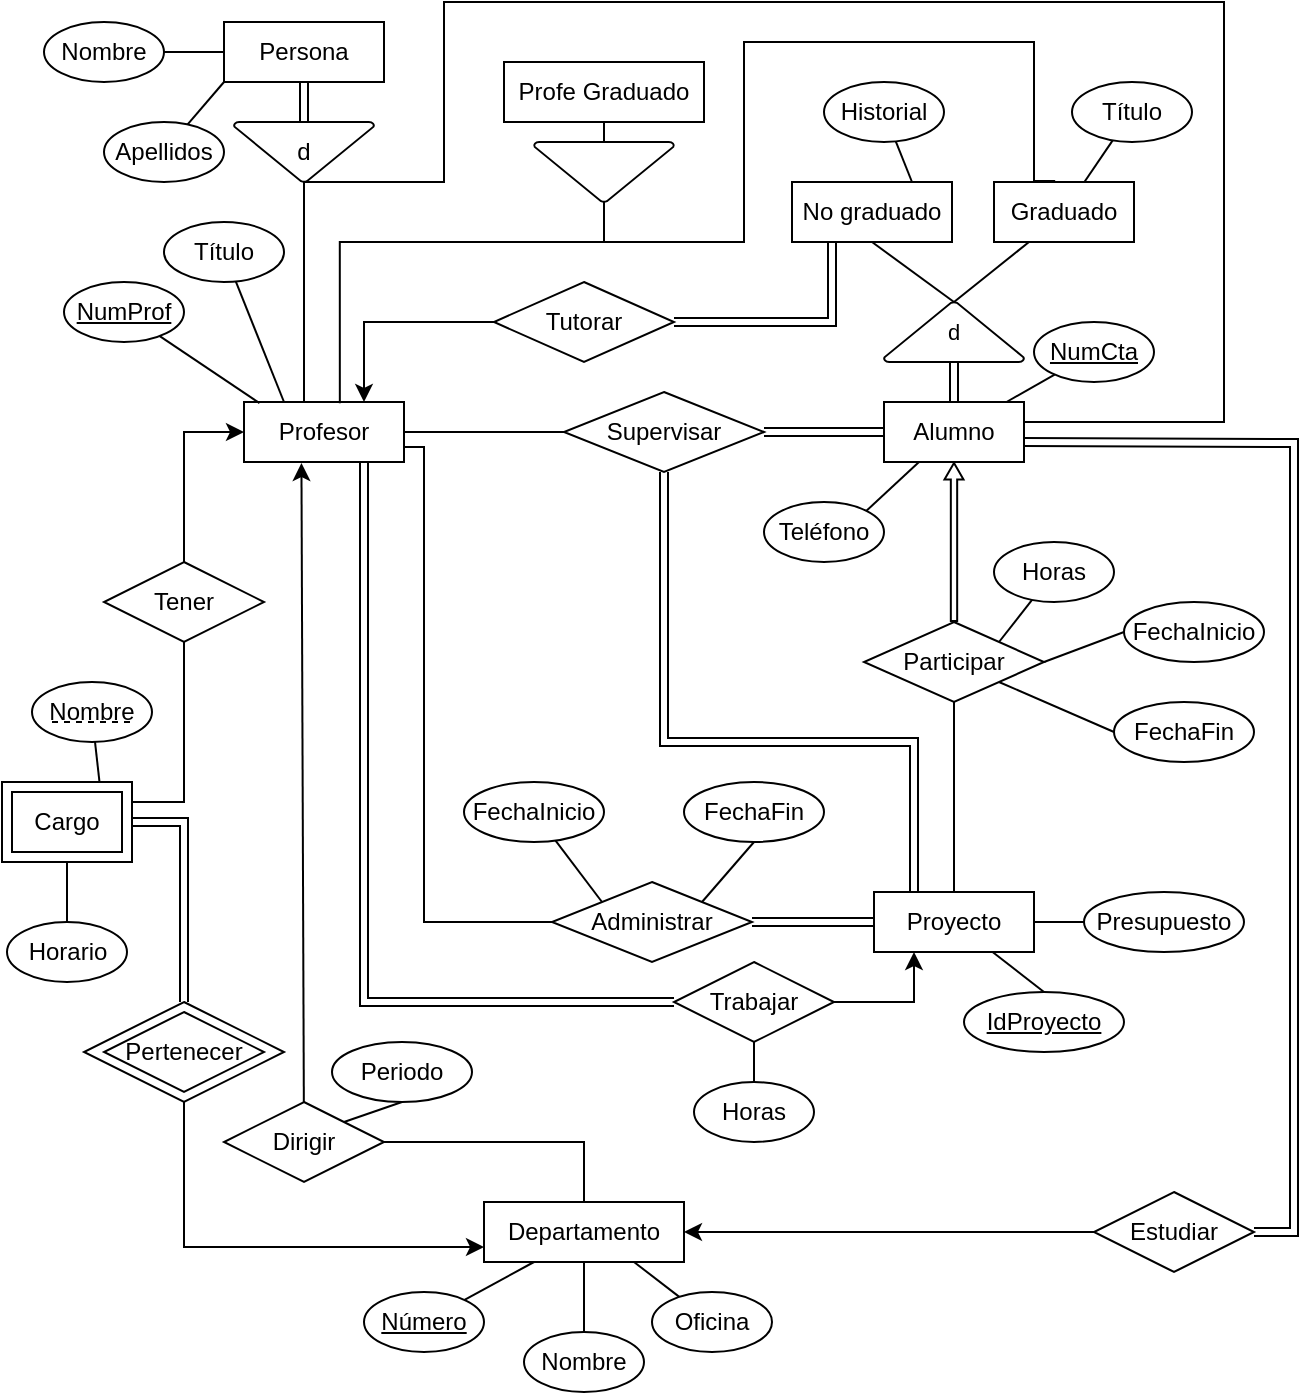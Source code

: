 <mxfile version="24.7.12">
  <diagram name="Correccion" id="ho7dIMkxDLL8sZFjTB60">
    <mxGraphModel dx="794" dy="412" grid="1" gridSize="10" guides="1" tooltips="1" connect="1" arrows="1" fold="1" page="1" pageScale="1" pageWidth="827" pageHeight="1169" math="0" shadow="0">
      <root>
        <mxCell id="zCo-Fr-tj9pHquTwQaES-0" />
        <mxCell id="zCo-Fr-tj9pHquTwQaES-1" parent="zCo-Fr-tj9pHquTwQaES-0" />
        <mxCell id="zCo-Fr-tj9pHquTwQaES-2" style="edgeStyle=orthogonalEdgeStyle;rounded=0;orthogonalLoop=1;jettySize=auto;html=1;entryX=0.5;entryY=1;entryDx=0;entryDy=0;strokeColor=default;align=center;verticalAlign=middle;fontFamily=Helvetica;fontSize=11;fontColor=default;labelBackgroundColor=default;endArrow=none;endFill=0;startArrow=classic;startFill=1;exitX=0;exitY=0.75;exitDx=0;exitDy=0;startWidth=5.6;" parent="zCo-Fr-tj9pHquTwQaES-1" source="zCo-Fr-tj9pHquTwQaES-4" target="zCo-Fr-tj9pHquTwQaES-88" edge="1">
          <mxGeometry relative="1" as="geometry" />
        </mxCell>
        <mxCell id="zCo-Fr-tj9pHquTwQaES-3" style="edgeStyle=orthogonalEdgeStyle;shape=connector;rounded=0;orthogonalLoop=1;jettySize=auto;html=1;entryX=0;entryY=0.5;entryDx=0;entryDy=0;strokeColor=default;align=center;verticalAlign=middle;fontFamily=Helvetica;fontSize=11;fontColor=default;labelBackgroundColor=default;endArrow=none;endFill=0;startArrow=classic;startFill=1;" parent="zCo-Fr-tj9pHquTwQaES-1" source="zCo-Fr-tj9pHquTwQaES-4" target="zCo-Fr-tj9pHquTwQaES-16" edge="1">
          <mxGeometry relative="1" as="geometry" />
        </mxCell>
        <mxCell id="zCo-Fr-tj9pHquTwQaES-4" value="Departamento" style="rounded=0;whiteSpace=wrap;html=1;" parent="zCo-Fr-tj9pHquTwQaES-1" vertex="1">
          <mxGeometry x="381" y="810" width="100" height="30" as="geometry" />
        </mxCell>
        <mxCell id="zCo-Fr-tj9pHquTwQaES-5" style="edgeStyle=orthogonalEdgeStyle;shape=link;rounded=0;orthogonalLoop=1;jettySize=auto;html=1;entryX=1;entryY=0.5;entryDx=0;entryDy=0;strokeColor=default;align=center;verticalAlign=middle;fontFamily=Helvetica;fontSize=11;fontColor=default;labelBackgroundColor=default;endArrow=none;endFill=0;" parent="zCo-Fr-tj9pHquTwQaES-1" target="zCo-Fr-tj9pHquTwQaES-16" edge="1">
          <mxGeometry relative="1" as="geometry">
            <mxPoint x="651" y="429.997" as="sourcePoint" />
            <mxPoint x="781" y="849.97" as="targetPoint" />
          </mxGeometry>
        </mxCell>
        <mxCell id="zCo-Fr-tj9pHquTwQaES-6" value="Alumno" style="rounded=0;whiteSpace=wrap;html=1;" parent="zCo-Fr-tj9pHquTwQaES-1" vertex="1">
          <mxGeometry x="581" y="410" width="70" height="30" as="geometry" />
        </mxCell>
        <mxCell id="zCo-Fr-tj9pHquTwQaES-7" style="edgeStyle=orthogonalEdgeStyle;shape=connector;rounded=0;orthogonalLoop=1;jettySize=auto;html=1;entryX=0;entryY=0.5;entryDx=0;entryDy=0;strokeColor=default;align=center;verticalAlign=middle;fontFamily=Helvetica;fontSize=11;fontColor=default;labelBackgroundColor=default;endArrow=none;endFill=0;exitX=1;exitY=0.75;exitDx=0;exitDy=0;" parent="zCo-Fr-tj9pHquTwQaES-1" source="zCo-Fr-tj9pHquTwQaES-12" target="zCo-Fr-tj9pHquTwQaES-18" edge="1">
          <mxGeometry relative="1" as="geometry">
            <Array as="points">
              <mxPoint x="351" y="433" />
              <mxPoint x="351" y="670" />
            </Array>
          </mxGeometry>
        </mxCell>
        <mxCell id="zCo-Fr-tj9pHquTwQaES-8" style="edgeStyle=orthogonalEdgeStyle;shape=link;rounded=0;orthogonalLoop=1;jettySize=auto;html=1;exitX=0.75;exitY=1;exitDx=0;exitDy=0;entryX=0;entryY=0.5;entryDx=0;entryDy=0;strokeColor=default;align=center;verticalAlign=middle;fontFamily=Helvetica;fontSize=11;fontColor=default;labelBackgroundColor=default;endArrow=none;endFill=0;" parent="zCo-Fr-tj9pHquTwQaES-1" source="zCo-Fr-tj9pHquTwQaES-12" target="zCo-Fr-tj9pHquTwQaES-20" edge="1">
          <mxGeometry relative="1" as="geometry" />
        </mxCell>
        <mxCell id="zCo-Fr-tj9pHquTwQaES-9" style="shape=connector;rounded=0;orthogonalLoop=1;jettySize=auto;html=1;exitX=0.359;exitY=1.017;exitDx=0;exitDy=0;strokeColor=default;align=center;verticalAlign=middle;fontFamily=Helvetica;fontSize=11;fontColor=default;labelBackgroundColor=default;endArrow=none;endFill=0;exitPerimeter=0;startArrow=classic;startFill=1;" parent="zCo-Fr-tj9pHquTwQaES-1" source="zCo-Fr-tj9pHquTwQaES-12" target="zCo-Fr-tj9pHquTwQaES-81" edge="1">
          <mxGeometry relative="1" as="geometry" />
        </mxCell>
        <mxCell id="zCo-Fr-tj9pHquTwQaES-10" style="edgeStyle=orthogonalEdgeStyle;shape=connector;rounded=0;orthogonalLoop=1;jettySize=auto;html=1;entryX=0;entryY=0.5;entryDx=0;entryDy=0;strokeColor=default;align=center;verticalAlign=middle;fontFamily=Helvetica;fontSize=11;fontColor=default;labelBackgroundColor=default;endArrow=none;endFill=0;startArrow=none;startFill=0;" parent="zCo-Fr-tj9pHquTwQaES-1" source="zCo-Fr-tj9pHquTwQaES-12" target="zCo-Fr-tj9pHquTwQaES-86" edge="1">
          <mxGeometry relative="1" as="geometry" />
        </mxCell>
        <mxCell id="zCo-Fr-tj9pHquTwQaES-12" value="Profesor" style="rounded=0;whiteSpace=wrap;html=1;" parent="zCo-Fr-tj9pHquTwQaES-1" vertex="1">
          <mxGeometry x="261" y="410" width="80" height="30" as="geometry" />
        </mxCell>
        <mxCell id="zCo-Fr-tj9pHquTwQaES-13" style="edgeStyle=none;shape=connector;rounded=0;orthogonalLoop=1;jettySize=auto;html=1;entryX=0;entryY=0.5;entryDx=0;entryDy=0;strokeColor=default;align=center;verticalAlign=middle;fontFamily=Helvetica;fontSize=11;fontColor=default;labelBackgroundColor=default;endArrow=none;endFill=0;" parent="zCo-Fr-tj9pHquTwQaES-1" source="zCo-Fr-tj9pHquTwQaES-15" target="zCo-Fr-tj9pHquTwQaES-36" edge="1">
          <mxGeometry relative="1" as="geometry" />
        </mxCell>
        <mxCell id="zCo-Fr-tj9pHquTwQaES-14" style="edgeStyle=none;shape=connector;rounded=0;orthogonalLoop=1;jettySize=auto;html=1;entryX=0.5;entryY=0;entryDx=0;entryDy=0;strokeColor=default;align=center;verticalAlign=middle;fontFamily=Helvetica;fontSize=11;fontColor=default;labelBackgroundColor=default;endArrow=none;endFill=0;" parent="zCo-Fr-tj9pHquTwQaES-1" source="zCo-Fr-tj9pHquTwQaES-15" target="zCo-Fr-tj9pHquTwQaES-37" edge="1">
          <mxGeometry relative="1" as="geometry" />
        </mxCell>
        <mxCell id="zCo-Fr-tj9pHquTwQaES-15" value="Proyecto" style="rounded=0;whiteSpace=wrap;html=1;" parent="zCo-Fr-tj9pHquTwQaES-1" vertex="1">
          <mxGeometry x="576" y="655" width="80" height="30" as="geometry" />
        </mxCell>
        <mxCell id="zCo-Fr-tj9pHquTwQaES-16" value="Estudiar" style="rhombus;whiteSpace=wrap;html=1;" parent="zCo-Fr-tj9pHquTwQaES-1" vertex="1">
          <mxGeometry x="686" y="805" width="80" height="40" as="geometry" />
        </mxCell>
        <mxCell id="zCo-Fr-tj9pHquTwQaES-17" style="edgeStyle=orthogonalEdgeStyle;shape=link;rounded=0;orthogonalLoop=1;jettySize=auto;html=1;entryX=0;entryY=0.5;entryDx=0;entryDy=0;strokeColor=default;align=center;verticalAlign=middle;fontFamily=Helvetica;fontSize=11;fontColor=default;labelBackgroundColor=default;endArrow=none;endFill=0;" parent="zCo-Fr-tj9pHquTwQaES-1" source="zCo-Fr-tj9pHquTwQaES-18" target="zCo-Fr-tj9pHquTwQaES-15" edge="1">
          <mxGeometry relative="1" as="geometry" />
        </mxCell>
        <mxCell id="zCo-Fr-tj9pHquTwQaES-18" value="Administrar" style="rhombus;whiteSpace=wrap;html=1;" parent="zCo-Fr-tj9pHquTwQaES-1" vertex="1">
          <mxGeometry x="415" y="650" width="100" height="40" as="geometry" />
        </mxCell>
        <mxCell id="zCo-Fr-tj9pHquTwQaES-19" style="shape=connector;rounded=0;orthogonalLoop=1;jettySize=auto;html=1;entryX=0.25;entryY=1;entryDx=0;entryDy=0;strokeColor=default;align=center;verticalAlign=middle;fontFamily=Helvetica;fontSize=11;fontColor=default;labelBackgroundColor=default;endArrow=classic;endFill=1;edgeStyle=orthogonalEdgeStyle;exitX=1;exitY=0.5;exitDx=0;exitDy=0;" parent="zCo-Fr-tj9pHquTwQaES-1" source="zCo-Fr-tj9pHquTwQaES-20" target="zCo-Fr-tj9pHquTwQaES-15" edge="1">
          <mxGeometry relative="1" as="geometry">
            <Array as="points">
              <mxPoint x="596" y="710" />
            </Array>
          </mxGeometry>
        </mxCell>
        <mxCell id="zCo-Fr-tj9pHquTwQaES-20" value="Trabajar" style="rhombus;whiteSpace=wrap;html=1;" parent="zCo-Fr-tj9pHquTwQaES-1" vertex="1">
          <mxGeometry x="476" y="690" width="80" height="40" as="geometry" />
        </mxCell>
        <mxCell id="zCo-Fr-tj9pHquTwQaES-21" style="edgeStyle=orthogonalEdgeStyle;shape=connector;rounded=0;orthogonalLoop=1;jettySize=auto;html=1;entryX=0.5;entryY=0;entryDx=0;entryDy=0;strokeColor=default;align=center;verticalAlign=middle;fontFamily=Helvetica;fontSize=11;fontColor=default;labelBackgroundColor=default;endArrow=none;endFill=0;" parent="zCo-Fr-tj9pHquTwQaES-1" source="zCo-Fr-tj9pHquTwQaES-24" target="zCo-Fr-tj9pHquTwQaES-15" edge="1">
          <mxGeometry relative="1" as="geometry" />
        </mxCell>
        <mxCell id="zCo-Fr-tj9pHquTwQaES-22" style="edgeStyle=none;shape=connector;rounded=0;orthogonalLoop=1;jettySize=auto;html=1;exitX=1;exitY=0.5;exitDx=0;exitDy=0;entryX=0;entryY=0.5;entryDx=0;entryDy=0;strokeColor=default;align=center;verticalAlign=middle;fontFamily=Helvetica;fontSize=11;fontColor=default;labelBackgroundColor=default;endArrow=none;endFill=0;" parent="zCo-Fr-tj9pHquTwQaES-1" source="zCo-Fr-tj9pHquTwQaES-24" target="zCo-Fr-tj9pHquTwQaES-60" edge="1">
          <mxGeometry relative="1" as="geometry" />
        </mxCell>
        <mxCell id="zCo-Fr-tj9pHquTwQaES-23" style="edgeStyle=orthogonalEdgeStyle;rounded=0;orthogonalLoop=1;jettySize=auto;html=1;exitX=0.5;exitY=0;exitDx=0;exitDy=0;entryX=0.5;entryY=1;entryDx=0;entryDy=0;shape=flexArrow;width=3.175;endSize=2.422;endWidth=5.341;" parent="zCo-Fr-tj9pHquTwQaES-1" source="zCo-Fr-tj9pHquTwQaES-24" target="zCo-Fr-tj9pHquTwQaES-6" edge="1">
          <mxGeometry relative="1" as="geometry" />
        </mxCell>
        <mxCell id="zCo-Fr-tj9pHquTwQaES-24" value="Participar" style="rhombus;whiteSpace=wrap;html=1;" parent="zCo-Fr-tj9pHquTwQaES-1" vertex="1">
          <mxGeometry x="571" y="520" width="90" height="40" as="geometry" />
        </mxCell>
        <mxCell id="zCo-Fr-tj9pHquTwQaES-25" style="edgeStyle=none;shape=connector;rounded=0;orthogonalLoop=1;jettySize=auto;html=1;entryX=0.5;entryY=1;entryDx=0;entryDy=0;strokeColor=default;align=center;verticalAlign=middle;fontFamily=Helvetica;fontSize=11;fontColor=default;labelBackgroundColor=default;endArrow=none;endFill=0;" parent="zCo-Fr-tj9pHquTwQaES-1" source="zCo-Fr-tj9pHquTwQaES-26" target="zCo-Fr-tj9pHquTwQaES-4" edge="1">
          <mxGeometry relative="1" as="geometry" />
        </mxCell>
        <mxCell id="zCo-Fr-tj9pHquTwQaES-26" value="Nombre" style="ellipse;whiteSpace=wrap;html=1;" parent="zCo-Fr-tj9pHquTwQaES-1" vertex="1">
          <mxGeometry x="401" y="875" width="60" height="30" as="geometry" />
        </mxCell>
        <mxCell id="zCo-Fr-tj9pHquTwQaES-27" style="edgeStyle=none;shape=connector;rounded=0;orthogonalLoop=1;jettySize=auto;html=1;entryX=1;entryY=0.5;entryDx=0;entryDy=0;strokeColor=default;align=center;verticalAlign=middle;fontFamily=Helvetica;fontSize=11;fontColor=default;labelBackgroundColor=default;endArrow=none;endFill=0;" parent="zCo-Fr-tj9pHquTwQaES-1" source="zCo-Fr-tj9pHquTwQaES-28" target="zCo-Fr-tj9pHquTwQaES-44" edge="1">
          <mxGeometry relative="1" as="geometry" />
        </mxCell>
        <mxCell id="zCo-Fr-tj9pHquTwQaES-28" value="Nombre" style="ellipse;whiteSpace=wrap;html=1;" parent="zCo-Fr-tj9pHquTwQaES-1" vertex="1">
          <mxGeometry x="161" y="220" width="60" height="30" as="geometry" />
        </mxCell>
        <mxCell id="zCo-Fr-tj9pHquTwQaES-29" value="Oficina" style="ellipse;whiteSpace=wrap;html=1;" parent="zCo-Fr-tj9pHquTwQaES-1" vertex="1">
          <mxGeometry x="465" y="855" width="60" height="30" as="geometry" />
        </mxCell>
        <mxCell id="zCo-Fr-tj9pHquTwQaES-30" style="rounded=0;orthogonalLoop=1;jettySize=auto;html=1;endArrow=none;endFill=0;entryX=0.25;entryY=1;entryDx=0;entryDy=0;" parent="zCo-Fr-tj9pHquTwQaES-1" source="zCo-Fr-tj9pHquTwQaES-31" target="zCo-Fr-tj9pHquTwQaES-4" edge="1">
          <mxGeometry relative="1" as="geometry" />
        </mxCell>
        <mxCell id="zCo-Fr-tj9pHquTwQaES-31" value="&lt;u&gt;Número&lt;/u&gt;" style="ellipse;whiteSpace=wrap;html=1;" parent="zCo-Fr-tj9pHquTwQaES-1" vertex="1">
          <mxGeometry x="321" y="855" width="60" height="30" as="geometry" />
        </mxCell>
        <mxCell id="zCo-Fr-tj9pHquTwQaES-32" style="edgeStyle=none;shape=connector;rounded=0;orthogonalLoop=1;jettySize=auto;html=1;strokeColor=default;align=center;verticalAlign=middle;fontFamily=Helvetica;fontSize=11;fontColor=default;labelBackgroundColor=default;endArrow=none;endFill=0;" parent="zCo-Fr-tj9pHquTwQaES-1" source="zCo-Fr-tj9pHquTwQaES-33" target="zCo-Fr-tj9pHquTwQaES-6" edge="1">
          <mxGeometry relative="1" as="geometry" />
        </mxCell>
        <mxCell id="zCo-Fr-tj9pHquTwQaES-33" value="&lt;u&gt;NumCta&lt;/u&gt;" style="ellipse;whiteSpace=wrap;html=1;" parent="zCo-Fr-tj9pHquTwQaES-1" vertex="1">
          <mxGeometry x="656" y="370" width="60" height="30" as="geometry" />
        </mxCell>
        <mxCell id="zCo-Fr-tj9pHquTwQaES-34" style="edgeStyle=none;shape=connector;rounded=0;orthogonalLoop=1;jettySize=auto;html=1;exitX=1;exitY=0;exitDx=0;exitDy=0;entryX=0.25;entryY=1;entryDx=0;entryDy=0;strokeColor=default;align=center;verticalAlign=middle;fontFamily=Helvetica;fontSize=11;fontColor=default;labelBackgroundColor=default;endArrow=none;endFill=0;" parent="zCo-Fr-tj9pHquTwQaES-1" source="zCo-Fr-tj9pHquTwQaES-35" target="zCo-Fr-tj9pHquTwQaES-6" edge="1">
          <mxGeometry relative="1" as="geometry" />
        </mxCell>
        <mxCell id="zCo-Fr-tj9pHquTwQaES-35" value="Teléfono" style="ellipse;whiteSpace=wrap;html=1;" parent="zCo-Fr-tj9pHquTwQaES-1" vertex="1">
          <mxGeometry x="521" y="460" width="60" height="30" as="geometry" />
        </mxCell>
        <mxCell id="zCo-Fr-tj9pHquTwQaES-36" value="Presupuesto" style="ellipse;whiteSpace=wrap;html=1;" parent="zCo-Fr-tj9pHquTwQaES-1" vertex="1">
          <mxGeometry x="681" y="655" width="80" height="30" as="geometry" />
        </mxCell>
        <mxCell id="zCo-Fr-tj9pHquTwQaES-37" value="&lt;u&gt;IdProyecto&lt;/u&gt;" style="ellipse;whiteSpace=wrap;html=1;" parent="zCo-Fr-tj9pHquTwQaES-1" vertex="1">
          <mxGeometry x="621" y="705" width="80" height="30" as="geometry" />
        </mxCell>
        <mxCell id="zCo-Fr-tj9pHquTwQaES-38" style="edgeStyle=none;shape=connector;rounded=0;orthogonalLoop=1;jettySize=auto;html=1;entryX=0.097;entryY=0.018;entryDx=0;entryDy=0;strokeColor=default;align=center;verticalAlign=middle;fontFamily=Helvetica;fontSize=11;fontColor=default;labelBackgroundColor=default;endArrow=none;endFill=0;entryPerimeter=0;" parent="zCo-Fr-tj9pHquTwQaES-1" source="zCo-Fr-tj9pHquTwQaES-39" target="zCo-Fr-tj9pHquTwQaES-12" edge="1">
          <mxGeometry relative="1" as="geometry" />
        </mxCell>
        <mxCell id="zCo-Fr-tj9pHquTwQaES-39" value="&lt;u&gt;NumProf&lt;/u&gt;" style="ellipse;whiteSpace=wrap;html=1;" parent="zCo-Fr-tj9pHquTwQaES-1" vertex="1">
          <mxGeometry x="171" y="350" width="60" height="30" as="geometry" />
        </mxCell>
        <mxCell id="zCo-Fr-tj9pHquTwQaES-40" style="edgeStyle=none;shape=connector;rounded=0;orthogonalLoop=1;jettySize=auto;html=1;entryX=0;entryY=1;entryDx=0;entryDy=0;strokeColor=default;align=center;verticalAlign=middle;fontFamily=Helvetica;fontSize=11;fontColor=default;labelBackgroundColor=default;endArrow=none;endFill=0;" parent="zCo-Fr-tj9pHquTwQaES-1" source="zCo-Fr-tj9pHquTwQaES-41" target="zCo-Fr-tj9pHquTwQaES-44" edge="1">
          <mxGeometry relative="1" as="geometry" />
        </mxCell>
        <mxCell id="zCo-Fr-tj9pHquTwQaES-41" value="Apellidos" style="ellipse;whiteSpace=wrap;html=1;" parent="zCo-Fr-tj9pHquTwQaES-1" vertex="1">
          <mxGeometry x="191" y="270" width="60" height="30" as="geometry" />
        </mxCell>
        <mxCell id="zCo-Fr-tj9pHquTwQaES-42" value="Título" style="ellipse;whiteSpace=wrap;html=1;" parent="zCo-Fr-tj9pHquTwQaES-1" vertex="1">
          <mxGeometry x="221" y="320" width="60" height="30" as="geometry" />
        </mxCell>
        <mxCell id="zCo-Fr-tj9pHquTwQaES-43" style="edgeStyle=none;shape=connector;rounded=0;orthogonalLoop=1;jettySize=auto;html=1;entryX=0.75;entryY=1;entryDx=0;entryDy=0;strokeColor=default;align=center;verticalAlign=middle;fontFamily=Helvetica;fontSize=11;fontColor=default;labelBackgroundColor=default;endArrow=none;endFill=0;" parent="zCo-Fr-tj9pHquTwQaES-1" source="zCo-Fr-tj9pHquTwQaES-29" target="zCo-Fr-tj9pHquTwQaES-4" edge="1">
          <mxGeometry relative="1" as="geometry" />
        </mxCell>
        <mxCell id="zCo-Fr-tj9pHquTwQaES-44" value="Persona" style="rounded=0;whiteSpace=wrap;html=1;" parent="zCo-Fr-tj9pHquTwQaES-1" vertex="1">
          <mxGeometry x="251" y="220" width="80" height="30" as="geometry" />
        </mxCell>
        <mxCell id="zCo-Fr-tj9pHquTwQaES-45" style="rounded=0;orthogonalLoop=1;jettySize=auto;html=1;exitX=0.5;exitY=1;exitDx=0;exitDy=0;exitPerimeter=0;endArrow=none;endFill=0;edgeStyle=orthogonalEdgeStyle;elbow=vertical;" parent="zCo-Fr-tj9pHquTwQaES-1" source="zCo-Fr-tj9pHquTwQaES-47" edge="1">
          <mxGeometry relative="1" as="geometry">
            <mxPoint x="291" y="410" as="targetPoint" />
          </mxGeometry>
        </mxCell>
        <mxCell id="zCo-Fr-tj9pHquTwQaES-46" style="edgeStyle=orthogonalEdgeStyle;shape=connector;rounded=0;orthogonalLoop=1;jettySize=auto;html=1;exitX=0.5;exitY=1;exitDx=0;exitDy=0;exitPerimeter=0;entryX=1;entryY=0.25;entryDx=0;entryDy=0;strokeColor=default;align=center;verticalAlign=middle;fontFamily=Helvetica;fontSize=11;fontColor=default;labelBackgroundColor=default;endArrow=none;endFill=0;" parent="zCo-Fr-tj9pHquTwQaES-1" source="zCo-Fr-tj9pHquTwQaES-47" target="zCo-Fr-tj9pHquTwQaES-6" edge="1">
          <mxGeometry relative="1" as="geometry">
            <Array as="points">
              <mxPoint x="361" y="300" />
              <mxPoint x="361" y="210" />
              <mxPoint x="751" y="210" />
              <mxPoint x="751" y="420" />
              <mxPoint x="651" y="420" />
            </Array>
          </mxGeometry>
        </mxCell>
        <mxCell id="zCo-Fr-tj9pHquTwQaES-47" value="d" style="strokeWidth=1;html=1;shape=mxgraph.flowchart.merge_or_storage;whiteSpace=wrap;" parent="zCo-Fr-tj9pHquTwQaES-1" vertex="1">
          <mxGeometry x="256" y="270" width="70" height="30" as="geometry" />
        </mxCell>
        <mxCell id="zCo-Fr-tj9pHquTwQaES-48" style="edgeStyle=none;shape=connector;rounded=0;orthogonalLoop=1;jettySize=auto;html=1;strokeColor=default;align=center;verticalAlign=middle;fontFamily=Helvetica;fontSize=11;fontColor=default;labelBackgroundColor=default;endArrow=none;endFill=0;" parent="zCo-Fr-tj9pHquTwQaES-1" source="zCo-Fr-tj9pHquTwQaES-49" target="zCo-Fr-tj9pHquTwQaES-55" edge="1">
          <mxGeometry relative="1" as="geometry" />
        </mxCell>
        <mxCell id="zCo-Fr-tj9pHquTwQaES-49" value="Graduado" style="rounded=0;whiteSpace=wrap;html=1;" parent="zCo-Fr-tj9pHquTwQaES-1" vertex="1">
          <mxGeometry x="636" y="300" width="70" height="30" as="geometry" />
        </mxCell>
        <mxCell id="zCo-Fr-tj9pHquTwQaES-50" value="No graduado" style="rounded=0;whiteSpace=wrap;html=1;" parent="zCo-Fr-tj9pHquTwQaES-1" vertex="1">
          <mxGeometry x="535" y="300" width="80" height="30" as="geometry" />
        </mxCell>
        <mxCell id="zCo-Fr-tj9pHquTwQaES-51" style="edgeStyle=none;shape=link;rounded=0;orthogonalLoop=1;jettySize=auto;html=1;strokeColor=default;align=center;verticalAlign=middle;fontFamily=Helvetica;fontSize=11;fontColor=default;labelBackgroundColor=default;endArrow=none;endFill=0;" parent="zCo-Fr-tj9pHquTwQaES-1" source="zCo-Fr-tj9pHquTwQaES-53" target="zCo-Fr-tj9pHquTwQaES-6" edge="1">
          <mxGeometry relative="1" as="geometry" />
        </mxCell>
        <mxCell id="zCo-Fr-tj9pHquTwQaES-52" style="edgeStyle=none;shape=connector;rounded=0;orthogonalLoop=1;jettySize=auto;html=1;exitX=0.5;exitY=0;exitDx=0;exitDy=0;exitPerimeter=0;entryX=0.25;entryY=1;entryDx=0;entryDy=0;strokeColor=default;align=center;verticalAlign=middle;fontFamily=Helvetica;fontSize=11;fontColor=default;labelBackgroundColor=default;endArrow=none;endFill=0;" parent="zCo-Fr-tj9pHquTwQaES-1" source="zCo-Fr-tj9pHquTwQaES-53" target="zCo-Fr-tj9pHquTwQaES-49" edge="1">
          <mxGeometry relative="1" as="geometry" />
        </mxCell>
        <mxCell id="zCo-Fr-tj9pHquTwQaES-53" value="d" style="strokeWidth=1;html=1;shape=mxgraph.flowchart.extract_or_measurement;whiteSpace=wrap;fontFamily=Helvetica;fontSize=11;fontColor=default;labelBackgroundColor=default;" parent="zCo-Fr-tj9pHquTwQaES-1" vertex="1">
          <mxGeometry x="581" y="360" width="70" height="30" as="geometry" />
        </mxCell>
        <mxCell id="zCo-Fr-tj9pHquTwQaES-54" style="edgeStyle=none;shape=connector;rounded=0;orthogonalLoop=1;jettySize=auto;html=1;exitX=0.5;exitY=1;exitDx=0;exitDy=0;entryX=0.5;entryY=0;entryDx=0;entryDy=0;entryPerimeter=0;strokeColor=default;align=center;verticalAlign=middle;fontFamily=Helvetica;fontSize=11;fontColor=default;labelBackgroundColor=default;endArrow=none;endFill=0;" parent="zCo-Fr-tj9pHquTwQaES-1" source="zCo-Fr-tj9pHquTwQaES-50" target="zCo-Fr-tj9pHquTwQaES-53" edge="1">
          <mxGeometry relative="1" as="geometry" />
        </mxCell>
        <mxCell id="zCo-Fr-tj9pHquTwQaES-55" value="Título" style="ellipse;whiteSpace=wrap;html=1;" parent="zCo-Fr-tj9pHquTwQaES-1" vertex="1">
          <mxGeometry x="675" y="250" width="60" height="30" as="geometry" />
        </mxCell>
        <mxCell id="zCo-Fr-tj9pHquTwQaES-56" style="edgeStyle=none;shape=connector;rounded=0;orthogonalLoop=1;jettySize=auto;html=1;entryX=0.75;entryY=0;entryDx=0;entryDy=0;strokeColor=default;align=center;verticalAlign=middle;fontFamily=Helvetica;fontSize=11;fontColor=default;labelBackgroundColor=default;endArrow=none;endFill=0;" parent="zCo-Fr-tj9pHquTwQaES-1" source="zCo-Fr-tj9pHquTwQaES-57" target="zCo-Fr-tj9pHquTwQaES-50" edge="1">
          <mxGeometry relative="1" as="geometry" />
        </mxCell>
        <mxCell id="zCo-Fr-tj9pHquTwQaES-57" value="Historial" style="ellipse;whiteSpace=wrap;html=1;" parent="zCo-Fr-tj9pHquTwQaES-1" vertex="1">
          <mxGeometry x="551" y="250" width="60" height="30" as="geometry" />
        </mxCell>
        <mxCell id="zCo-Fr-tj9pHquTwQaES-58" style="edgeStyle=none;shape=connector;rounded=0;orthogonalLoop=1;jettySize=auto;html=1;entryX=1;entryY=0;entryDx=0;entryDy=0;strokeColor=default;align=center;verticalAlign=middle;fontFamily=Helvetica;fontSize=11;fontColor=default;labelBackgroundColor=default;endArrow=none;endFill=0;" parent="zCo-Fr-tj9pHquTwQaES-1" source="zCo-Fr-tj9pHquTwQaES-59" target="zCo-Fr-tj9pHquTwQaES-24" edge="1">
          <mxGeometry relative="1" as="geometry" />
        </mxCell>
        <mxCell id="zCo-Fr-tj9pHquTwQaES-59" value="Horas" style="ellipse;whiteSpace=wrap;html=1;" parent="zCo-Fr-tj9pHquTwQaES-1" vertex="1">
          <mxGeometry x="636" y="480" width="60" height="30" as="geometry" />
        </mxCell>
        <mxCell id="zCo-Fr-tj9pHquTwQaES-60" value="FechaInicio" style="ellipse;whiteSpace=wrap;html=1;" parent="zCo-Fr-tj9pHquTwQaES-1" vertex="1">
          <mxGeometry x="701" y="510" width="70" height="30" as="geometry" />
        </mxCell>
        <mxCell id="zCo-Fr-tj9pHquTwQaES-61" value="FechaFin" style="ellipse;whiteSpace=wrap;html=1;" parent="zCo-Fr-tj9pHquTwQaES-1" vertex="1">
          <mxGeometry x="696" y="560" width="70" height="30" as="geometry" />
        </mxCell>
        <mxCell id="zCo-Fr-tj9pHquTwQaES-62" style="edgeStyle=none;shape=connector;rounded=0;orthogonalLoop=1;jettySize=auto;html=1;exitX=0;exitY=0.5;exitDx=0;exitDy=0;entryX=1;entryY=1;entryDx=0;entryDy=0;strokeColor=default;align=center;verticalAlign=middle;fontFamily=Helvetica;fontSize=11;fontColor=default;labelBackgroundColor=default;endArrow=none;endFill=0;" parent="zCo-Fr-tj9pHquTwQaES-1" source="zCo-Fr-tj9pHquTwQaES-61" target="zCo-Fr-tj9pHquTwQaES-24" edge="1">
          <mxGeometry relative="1" as="geometry" />
        </mxCell>
        <mxCell id="zCo-Fr-tj9pHquTwQaES-63" style="edgeStyle=none;shape=connector;rounded=0;orthogonalLoop=1;jettySize=auto;html=1;entryX=0;entryY=0;entryDx=0;entryDy=0;strokeColor=default;align=center;verticalAlign=middle;fontFamily=Helvetica;fontSize=11;fontColor=default;labelBackgroundColor=default;endArrow=none;endFill=0;" parent="zCo-Fr-tj9pHquTwQaES-1" source="zCo-Fr-tj9pHquTwQaES-64" target="zCo-Fr-tj9pHquTwQaES-18" edge="1">
          <mxGeometry relative="1" as="geometry" />
        </mxCell>
        <mxCell id="zCo-Fr-tj9pHquTwQaES-64" value="FechaInicio" style="ellipse;whiteSpace=wrap;html=1;" parent="zCo-Fr-tj9pHquTwQaES-1" vertex="1">
          <mxGeometry x="371" y="600" width="70" height="30" as="geometry" />
        </mxCell>
        <mxCell id="zCo-Fr-tj9pHquTwQaES-65" style="edgeStyle=none;shape=connector;rounded=0;orthogonalLoop=1;jettySize=auto;html=1;exitX=0.5;exitY=1;exitDx=0;exitDy=0;entryX=1;entryY=0;entryDx=0;entryDy=0;strokeColor=default;align=center;verticalAlign=middle;fontFamily=Helvetica;fontSize=11;fontColor=default;labelBackgroundColor=default;endArrow=none;endFill=0;" parent="zCo-Fr-tj9pHquTwQaES-1" source="zCo-Fr-tj9pHquTwQaES-66" target="zCo-Fr-tj9pHquTwQaES-18" edge="1">
          <mxGeometry relative="1" as="geometry" />
        </mxCell>
        <mxCell id="zCo-Fr-tj9pHquTwQaES-66" value="FechaFin" style="ellipse;whiteSpace=wrap;html=1;" parent="zCo-Fr-tj9pHquTwQaES-1" vertex="1">
          <mxGeometry x="481" y="600" width="70" height="30" as="geometry" />
        </mxCell>
        <mxCell id="zCo-Fr-tj9pHquTwQaES-67" style="edgeStyle=none;shape=connector;rounded=0;orthogonalLoop=1;jettySize=auto;html=1;entryX=0.25;entryY=0;entryDx=0;entryDy=0;strokeColor=default;align=center;verticalAlign=middle;fontFamily=Helvetica;fontSize=11;fontColor=default;labelBackgroundColor=default;endArrow=none;endFill=0;" parent="zCo-Fr-tj9pHquTwQaES-1" source="zCo-Fr-tj9pHquTwQaES-42" target="zCo-Fr-tj9pHquTwQaES-12" edge="1">
          <mxGeometry relative="1" as="geometry" />
        </mxCell>
        <mxCell id="zCo-Fr-tj9pHquTwQaES-68" style="edgeStyle=none;shape=connector;rounded=0;orthogonalLoop=1;jettySize=auto;html=1;exitX=0.5;exitY=0;exitDx=0;exitDy=0;entryX=0.5;entryY=1;entryDx=0;entryDy=0;strokeColor=default;align=center;verticalAlign=middle;fontFamily=Helvetica;fontSize=11;fontColor=default;labelBackgroundColor=default;endArrow=none;endFill=0;" parent="zCo-Fr-tj9pHquTwQaES-1" source="zCo-Fr-tj9pHquTwQaES-69" target="zCo-Fr-tj9pHquTwQaES-20" edge="1">
          <mxGeometry relative="1" as="geometry" />
        </mxCell>
        <mxCell id="zCo-Fr-tj9pHquTwQaES-69" value="Horas" style="ellipse;whiteSpace=wrap;html=1;" parent="zCo-Fr-tj9pHquTwQaES-1" vertex="1">
          <mxGeometry x="486" y="750" width="60" height="30" as="geometry" />
        </mxCell>
        <mxCell id="zCo-Fr-tj9pHquTwQaES-70" style="edgeStyle=orthogonalEdgeStyle;shape=link;rounded=0;orthogonalLoop=1;jettySize=auto;html=1;entryX=0.25;entryY=1;entryDx=0;entryDy=0;strokeColor=default;align=center;verticalAlign=middle;fontFamily=Helvetica;fontSize=11;fontColor=default;labelBackgroundColor=default;endArrow=none;endFill=0;" parent="zCo-Fr-tj9pHquTwQaES-1" source="zCo-Fr-tj9pHquTwQaES-72" target="zCo-Fr-tj9pHquTwQaES-50" edge="1">
          <mxGeometry relative="1" as="geometry" />
        </mxCell>
        <mxCell id="zCo-Fr-tj9pHquTwQaES-71" style="edgeStyle=orthogonalEdgeStyle;shape=connector;rounded=0;orthogonalLoop=1;jettySize=auto;html=1;exitX=0;exitY=0.5;exitDx=0;exitDy=0;entryX=0.75;entryY=0;entryDx=0;entryDy=0;strokeColor=default;align=center;verticalAlign=middle;fontFamily=Helvetica;fontSize=11;fontColor=default;labelBackgroundColor=default;endArrow=classic;endFill=1;" parent="zCo-Fr-tj9pHquTwQaES-1" source="zCo-Fr-tj9pHquTwQaES-72" target="zCo-Fr-tj9pHquTwQaES-12" edge="1">
          <mxGeometry relative="1" as="geometry" />
        </mxCell>
        <mxCell id="zCo-Fr-tj9pHquTwQaES-72" value="Tutorar" style="rhombus;whiteSpace=wrap;html=1;" parent="zCo-Fr-tj9pHquTwQaES-1" vertex="1">
          <mxGeometry x="386" y="350" width="90" height="40" as="geometry" />
        </mxCell>
        <mxCell id="zCo-Fr-tj9pHquTwQaES-73" style="edgeStyle=orthogonalEdgeStyle;shape=link;rounded=0;orthogonalLoop=1;jettySize=auto;html=1;exitX=1;exitY=0.5;exitDx=0;exitDy=0;entryX=0.5;entryY=0;entryDx=0;entryDy=0;strokeColor=default;align=center;verticalAlign=middle;fontFamily=Helvetica;fontSize=11;fontColor=default;labelBackgroundColor=default;endArrow=none;endFill=0;" parent="zCo-Fr-tj9pHquTwQaES-1" source="zCo-Fr-tj9pHquTwQaES-75" target="zCo-Fr-tj9pHquTwQaES-88" edge="1">
          <mxGeometry relative="1" as="geometry" />
        </mxCell>
        <mxCell id="zCo-Fr-tj9pHquTwQaES-74" value="" style="group" parent="zCo-Fr-tj9pHquTwQaES-1" connectable="0" vertex="1">
          <mxGeometry x="140" y="600" width="65" height="40" as="geometry" />
        </mxCell>
        <mxCell id="zCo-Fr-tj9pHquTwQaES-75" value="" style="rounded=0;whiteSpace=wrap;html=1;fontFamily=Helvetica;fontSize=11;fontColor=default;labelBackgroundColor=default;" parent="zCo-Fr-tj9pHquTwQaES-74" vertex="1">
          <mxGeometry width="65" height="40" as="geometry" />
        </mxCell>
        <mxCell id="zCo-Fr-tj9pHquTwQaES-76" value="Cargo" style="rounded=0;whiteSpace=wrap;html=1;" parent="zCo-Fr-tj9pHquTwQaES-74" vertex="1">
          <mxGeometry x="5" y="5" width="55" height="30" as="geometry" />
        </mxCell>
        <mxCell id="zCo-Fr-tj9pHquTwQaES-77" style="edgeStyle=none;shape=connector;rounded=0;orthogonalLoop=1;jettySize=auto;html=1;entryX=0.75;entryY=0;entryDx=0;entryDy=0;strokeColor=default;align=center;verticalAlign=middle;fontFamily=Helvetica;fontSize=11;fontColor=default;labelBackgroundColor=default;endArrow=none;endFill=0;" parent="zCo-Fr-tj9pHquTwQaES-1" source="zCo-Fr-tj9pHquTwQaES-91" target="zCo-Fr-tj9pHquTwQaES-75" edge="1">
          <mxGeometry relative="1" as="geometry" />
        </mxCell>
        <mxCell id="zCo-Fr-tj9pHquTwQaES-78" value="Horario" style="ellipse;whiteSpace=wrap;html=1;" parent="zCo-Fr-tj9pHquTwQaES-1" vertex="1">
          <mxGeometry x="142.5" y="670" width="60" height="30" as="geometry" />
        </mxCell>
        <mxCell id="zCo-Fr-tj9pHquTwQaES-79" style="edgeStyle=none;shape=connector;rounded=0;orthogonalLoop=1;jettySize=auto;html=1;entryX=0.5;entryY=0;entryDx=0;entryDy=0;strokeColor=default;align=center;verticalAlign=middle;fontFamily=Helvetica;fontSize=11;fontColor=default;labelBackgroundColor=default;endArrow=none;endFill=0;" parent="zCo-Fr-tj9pHquTwQaES-1" source="zCo-Fr-tj9pHquTwQaES-75" target="zCo-Fr-tj9pHquTwQaES-78" edge="1">
          <mxGeometry relative="1" as="geometry" />
        </mxCell>
        <mxCell id="zCo-Fr-tj9pHquTwQaES-80" style="edgeStyle=orthogonalEdgeStyle;shape=connector;rounded=0;orthogonalLoop=1;jettySize=auto;html=1;entryX=0.5;entryY=0;entryDx=0;entryDy=0;strokeColor=default;align=center;verticalAlign=middle;fontFamily=Helvetica;fontSize=11;fontColor=default;labelBackgroundColor=default;endArrow=none;endFill=0;" parent="zCo-Fr-tj9pHquTwQaES-1" source="zCo-Fr-tj9pHquTwQaES-81" target="zCo-Fr-tj9pHquTwQaES-4" edge="1">
          <mxGeometry relative="1" as="geometry" />
        </mxCell>
        <mxCell id="zCo-Fr-tj9pHquTwQaES-81" value="Dirigir" style="rhombus;whiteSpace=wrap;html=1;" parent="zCo-Fr-tj9pHquTwQaES-1" vertex="1">
          <mxGeometry x="251" y="760" width="80" height="40" as="geometry" />
        </mxCell>
        <mxCell id="zCo-Fr-tj9pHquTwQaES-82" style="shape=connector;rounded=0;orthogonalLoop=1;jettySize=auto;html=1;exitX=0.5;exitY=1;exitDx=0;exitDy=0;entryX=1;entryY=0;entryDx=0;entryDy=0;strokeColor=default;align=center;verticalAlign=middle;fontFamily=Helvetica;fontSize=11;fontColor=default;labelBackgroundColor=default;endArrow=none;endFill=0;" parent="zCo-Fr-tj9pHquTwQaES-1" source="zCo-Fr-tj9pHquTwQaES-83" target="zCo-Fr-tj9pHquTwQaES-81" edge="1">
          <mxGeometry relative="1" as="geometry" />
        </mxCell>
        <mxCell id="zCo-Fr-tj9pHquTwQaES-83" value="Periodo" style="ellipse;whiteSpace=wrap;html=1;" parent="zCo-Fr-tj9pHquTwQaES-1" vertex="1">
          <mxGeometry x="305" y="730" width="70" height="30" as="geometry" />
        </mxCell>
        <mxCell id="zCo-Fr-tj9pHquTwQaES-84" style="edgeStyle=orthogonalEdgeStyle;shape=link;rounded=0;orthogonalLoop=1;jettySize=auto;html=1;exitX=1;exitY=0.5;exitDx=0;exitDy=0;strokeColor=default;align=center;verticalAlign=middle;fontFamily=Helvetica;fontSize=11;fontColor=default;labelBackgroundColor=default;endArrow=block;endFill=0;endWidth=6.939;" parent="zCo-Fr-tj9pHquTwQaES-1" source="zCo-Fr-tj9pHquTwQaES-86" target="zCo-Fr-tj9pHquTwQaES-6" edge="1">
          <mxGeometry relative="1" as="geometry" />
        </mxCell>
        <mxCell id="zCo-Fr-tj9pHquTwQaES-85" style="edgeStyle=orthogonalEdgeStyle;shape=link;rounded=0;orthogonalLoop=1;jettySize=auto;html=1;exitX=0.5;exitY=1;exitDx=0;exitDy=0;entryX=0.25;entryY=0;entryDx=0;entryDy=0;strokeColor=default;align=center;verticalAlign=middle;fontFamily=Helvetica;fontSize=11;fontColor=default;labelBackgroundColor=default;endArrow=none;endFill=0;" parent="zCo-Fr-tj9pHquTwQaES-1" source="zCo-Fr-tj9pHquTwQaES-86" target="zCo-Fr-tj9pHquTwQaES-15" edge="1">
          <mxGeometry relative="1" as="geometry">
            <Array as="points">
              <mxPoint x="471" y="580" />
              <mxPoint x="596" y="580" />
            </Array>
          </mxGeometry>
        </mxCell>
        <mxCell id="zCo-Fr-tj9pHquTwQaES-86" value="Supervisar" style="rhombus;whiteSpace=wrap;html=1;" parent="zCo-Fr-tj9pHquTwQaES-1" vertex="1">
          <mxGeometry x="421" y="405" width="100" height="40" as="geometry" />
        </mxCell>
        <mxCell id="zCo-Fr-tj9pHquTwQaES-87" value="" style="group" parent="zCo-Fr-tj9pHquTwQaES-1" connectable="0" vertex="1">
          <mxGeometry x="181" y="710" width="100" height="50" as="geometry" />
        </mxCell>
        <mxCell id="zCo-Fr-tj9pHquTwQaES-88" value="Trabajar" style="rhombus;whiteSpace=wrap;html=1;strokeColor=default;rounded=0;" parent="zCo-Fr-tj9pHquTwQaES-87" vertex="1">
          <mxGeometry width="100" height="50" as="geometry" />
        </mxCell>
        <mxCell id="zCo-Fr-tj9pHquTwQaES-89" value="Pertenecer" style="rhombus;whiteSpace=wrap;html=1;strokeColor=default;rounded=0;" parent="zCo-Fr-tj9pHquTwQaES-87" vertex="1">
          <mxGeometry x="10" y="5" width="80" height="40" as="geometry" />
        </mxCell>
        <mxCell id="zCo-Fr-tj9pHquTwQaES-90" value="" style="group" parent="zCo-Fr-tj9pHquTwQaES-1" connectable="0" vertex="1">
          <mxGeometry x="155" y="550" width="60" height="30" as="geometry" />
        </mxCell>
        <mxCell id="zCo-Fr-tj9pHquTwQaES-91" value="Nombre" style="ellipse;whiteSpace=wrap;html=1;" parent="zCo-Fr-tj9pHquTwQaES-90" vertex="1">
          <mxGeometry width="60" height="30" as="geometry" />
        </mxCell>
        <mxCell id="zCo-Fr-tj9pHquTwQaES-92" value="" style="endArrow=none;dashed=1;html=1;rounded=0;entryX=0.833;entryY=0.667;entryDx=0;entryDy=0;entryPerimeter=0;" parent="zCo-Fr-tj9pHquTwQaES-90" target="zCo-Fr-tj9pHquTwQaES-91" edge="1">
          <mxGeometry width="50" height="50" relative="1" as="geometry">
            <mxPoint x="10" y="20" as="sourcePoint" />
            <mxPoint x="100" y="30" as="targetPoint" />
            <Array as="points">
              <mxPoint x="20" y="20" />
              <mxPoint x="30" y="20" />
              <mxPoint x="40" y="20" />
            </Array>
          </mxGeometry>
        </mxCell>
        <mxCell id="zCo-Fr-tj9pHquTwQaES-93" value="" style="strokeWidth=1;html=1;shape=mxgraph.flowchart.merge_or_storage;whiteSpace=wrap;" parent="zCo-Fr-tj9pHquTwQaES-1" vertex="1">
          <mxGeometry x="406" y="280" width="70" height="30" as="geometry" />
        </mxCell>
        <mxCell id="zCo-Fr-tj9pHquTwQaES-94" value="Profe Graduado" style="rounded=0;whiteSpace=wrap;html=1;" parent="zCo-Fr-tj9pHquTwQaES-1" vertex="1">
          <mxGeometry x="391" y="240" width="100" height="30" as="geometry" />
        </mxCell>
        <mxCell id="zCo-Fr-tj9pHquTwQaES-95" style="edgeStyle=orthogonalEdgeStyle;rounded=0;orthogonalLoop=1;jettySize=auto;html=1;exitX=0.5;exitY=1;exitDx=0;exitDy=0;entryX=0.5;entryY=0;entryDx=0;entryDy=0;entryPerimeter=0;endArrow=none;endFill=0;" parent="zCo-Fr-tj9pHquTwQaES-1" source="zCo-Fr-tj9pHquTwQaES-94" target="zCo-Fr-tj9pHquTwQaES-93" edge="1">
          <mxGeometry relative="1" as="geometry" />
        </mxCell>
        <mxCell id="zCo-Fr-tj9pHquTwQaES-96" style="edgeStyle=orthogonalEdgeStyle;rounded=0;orthogonalLoop=1;jettySize=auto;html=1;entryX=0.599;entryY=0.021;entryDx=0;entryDy=0;entryPerimeter=0;exitX=0.5;exitY=1;exitDx=0;exitDy=0;exitPerimeter=0;endArrow=none;endFill=0;" parent="zCo-Fr-tj9pHquTwQaES-1" source="zCo-Fr-tj9pHquTwQaES-93" target="zCo-Fr-tj9pHquTwQaES-12" edge="1">
          <mxGeometry relative="1" as="geometry">
            <Array as="points">
              <mxPoint x="441" y="330" />
              <mxPoint x="309" y="330" />
            </Array>
          </mxGeometry>
        </mxCell>
        <mxCell id="zCo-Fr-tj9pHquTwQaES-97" style="edgeStyle=orthogonalEdgeStyle;rounded=0;orthogonalLoop=1;jettySize=auto;html=1;exitX=0.5;exitY=1;exitDx=0;exitDy=0;exitPerimeter=0;entryX=0.437;entryY=-0.016;entryDx=0;entryDy=0;entryPerimeter=0;endArrow=none;endFill=0;" parent="zCo-Fr-tj9pHquTwQaES-1" source="zCo-Fr-tj9pHquTwQaES-93" target="zCo-Fr-tj9pHquTwQaES-49" edge="1">
          <mxGeometry relative="1" as="geometry">
            <Array as="points">
              <mxPoint x="441" y="330" />
              <mxPoint x="511" y="330" />
              <mxPoint x="511" y="230" />
              <mxPoint x="656" y="230" />
              <mxPoint x="656" y="300" />
            </Array>
          </mxGeometry>
        </mxCell>
        <mxCell id="zCo-Fr-tj9pHquTwQaES-98" style="edgeStyle=orthogonalEdgeStyle;rounded=0;orthogonalLoop=1;jettySize=auto;html=1;entryX=0.5;entryY=0;entryDx=0;entryDy=0;entryPerimeter=0;shape=link;" parent="zCo-Fr-tj9pHquTwQaES-1" source="zCo-Fr-tj9pHquTwQaES-44" target="zCo-Fr-tj9pHquTwQaES-47" edge="1">
          <mxGeometry relative="1" as="geometry" />
        </mxCell>
        <mxCell id="UAG11KH3Qq0ePzdugP3v-2" style="edgeStyle=orthogonalEdgeStyle;rounded=0;orthogonalLoop=1;jettySize=auto;html=1;exitX=0.5;exitY=0;exitDx=0;exitDy=0;entryX=0;entryY=0.5;entryDx=0;entryDy=0;endWidth=7.258;" parent="zCo-Fr-tj9pHquTwQaES-1" source="UAG11KH3Qq0ePzdugP3v-0" target="zCo-Fr-tj9pHquTwQaES-12" edge="1">
          <mxGeometry relative="1" as="geometry" />
        </mxCell>
        <mxCell id="UAG11KH3Qq0ePzdugP3v-0" value="Tener" style="rhombus;whiteSpace=wrap;html=1;" parent="zCo-Fr-tj9pHquTwQaES-1" vertex="1">
          <mxGeometry x="191" y="490" width="80" height="40" as="geometry" />
        </mxCell>
        <mxCell id="UAG11KH3Qq0ePzdugP3v-1" style="edgeStyle=orthogonalEdgeStyle;rounded=0;orthogonalLoop=1;jettySize=auto;html=1;exitX=1;exitY=0.25;exitDx=0;exitDy=0;entryX=0.5;entryY=1;entryDx=0;entryDy=0;endArrow=none;endFill=0;" parent="zCo-Fr-tj9pHquTwQaES-1" source="zCo-Fr-tj9pHquTwQaES-75" target="UAG11KH3Qq0ePzdugP3v-0" edge="1">
          <mxGeometry relative="1" as="geometry" />
        </mxCell>
      </root>
    </mxGraphModel>
  </diagram>
</mxfile>
